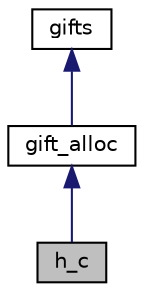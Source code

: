 digraph "h_c"
{
  edge [fontname="Helvetica",fontsize="10",labelfontname="Helvetica",labelfontsize="10"];
  node [fontname="Helvetica",fontsize="10",shape=record];
  Node1 [label="h_c",height=0.2,width=0.4,color="black", fillcolor="grey75", style="filled", fontcolor="black"];
  Node2 -> Node1 [dir="back",color="midnightblue",fontsize="10",style="solid",fontname="Helvetica"];
  Node2 [label="gift_alloc",height=0.2,width=0.4,color="black", fillcolor="white", style="filled",URL="$classgift__alloc.html",tooltip="Gift Allocating Class Stores the information about the gifts exchanged. Inherits from class gifts..."];
  Node3 -> Node2 [dir="back",color="midnightblue",fontsize="10",style="solid",fontname="Helvetica"];
  Node3 [label="gifts",height=0.2,width=0.4,color="black", fillcolor="white", style="filled",URL="$classgifts.html",tooltip="Gifts Class Stores the information about the gifts. Acts as a base class. "];
}
